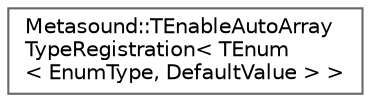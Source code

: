 digraph "Graphical Class Hierarchy"
{
 // INTERACTIVE_SVG=YES
 // LATEX_PDF_SIZE
  bgcolor="transparent";
  edge [fontname=Helvetica,fontsize=10,labelfontname=Helvetica,labelfontsize=10];
  node [fontname=Helvetica,fontsize=10,shape=box,height=0.2,width=0.4];
  rankdir="LR";
  Node0 [id="Node000000",label="Metasound::TEnableAutoArray\lTypeRegistration\< TEnum\l\< EnumType, DefaultValue \> \>",height=0.2,width=0.4,color="grey40", fillcolor="white", style="filled",URL="$df/d73/structMetasound_1_1TEnableAutoArrayTypeRegistration_3_01TEnum_3_01EnumType_00_01DefaultValue_01_4_01_4.html",tooltip=" "];
}
